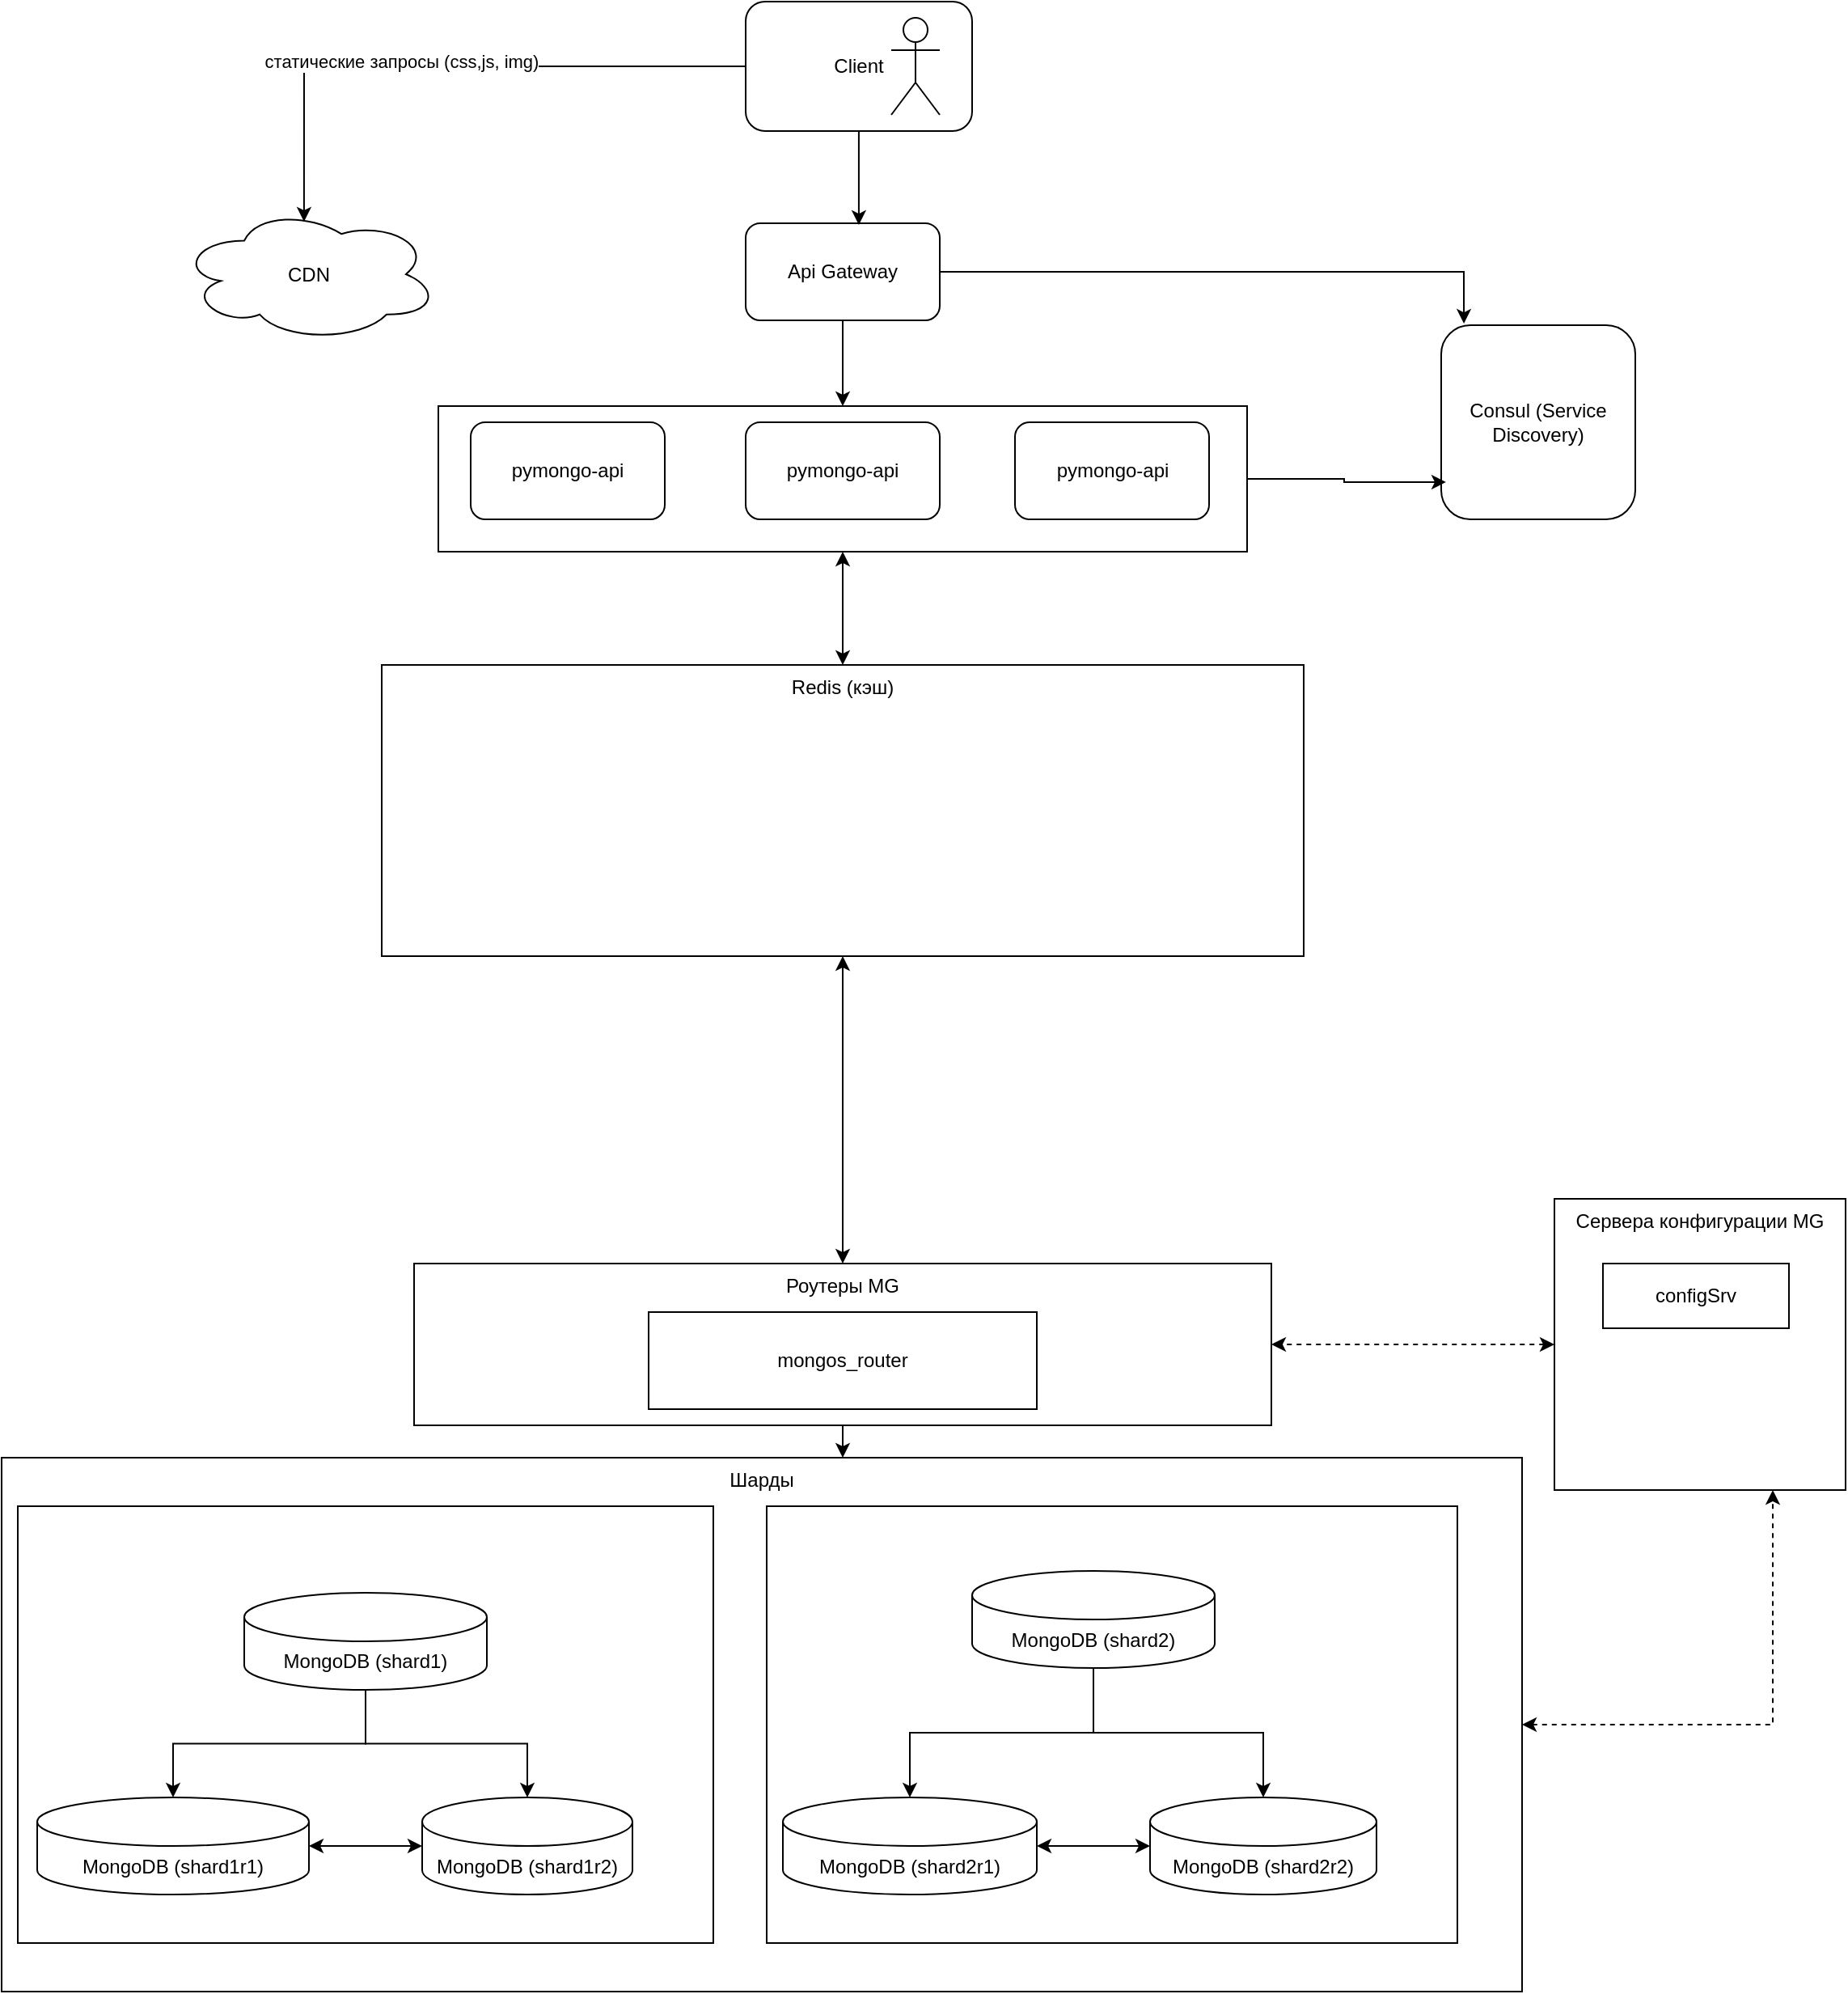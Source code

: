 <mxfile version="24.8.9">
  <diagram name="Page-1" id="-H_mtQnk-PTXWXPvYvuk">
    <mxGraphModel dx="1235" dy="1561" grid="1" gridSize="10" guides="1" tooltips="1" connect="1" arrows="1" fold="1" page="1" pageScale="1" pageWidth="1169" pageHeight="827" math="0" shadow="0">
      <root>
        <mxCell id="0" />
        <mxCell id="1" parent="0" />
        <mxCell id="_E_3jLBZ6nuG1KN7ZyXX-66" value="" style="edgeStyle=orthogonalEdgeStyle;rounded=0;orthogonalLoop=1;jettySize=auto;html=1;startArrow=classic;startFill=1;" edge="1" parent="1" source="_E_3jLBZ6nuG1KN7ZyXX-64" target="_E_3jLBZ6nuG1KN7ZyXX-50">
          <mxGeometry relative="1" as="geometry" />
        </mxCell>
        <mxCell id="_E_3jLBZ6nuG1KN7ZyXX-64" value="" style="rounded=0;whiteSpace=wrap;html=1;" vertex="1" parent="1">
          <mxGeometry x="290" y="-300" width="500" height="90" as="geometry" />
        </mxCell>
        <mxCell id="_E_3jLBZ6nuG1KN7ZyXX-45" style="edgeStyle=orthogonalEdgeStyle;rounded=0;orthogonalLoop=1;jettySize=auto;html=1;entryX=0.75;entryY=1;entryDx=0;entryDy=0;startArrow=classic;startFill=1;dashed=1;" edge="1" parent="1" source="_E_3jLBZ6nuG1KN7ZyXX-29" target="_E_3jLBZ6nuG1KN7ZyXX-11">
          <mxGeometry relative="1" as="geometry" />
        </mxCell>
        <mxCell id="_E_3jLBZ6nuG1KN7ZyXX-29" value="Шарды" style="rounded=0;whiteSpace=wrap;html=1;verticalAlign=top;" vertex="1" parent="1">
          <mxGeometry x="20" y="350" width="940" height="330" as="geometry" />
        </mxCell>
        <mxCell id="_E_3jLBZ6nuG1KN7ZyXX-5" value="" style="rounded=0;whiteSpace=wrap;html=1;labelPosition=center;verticalLabelPosition=middle;align=center;verticalAlign=top;" vertex="1" parent="1">
          <mxGeometry x="30" y="380" width="430" height="270" as="geometry" />
        </mxCell>
        <mxCell id="zA23MoTUsTF4_91t8viU-3" value="pymongo-api" style="rounded=1;whiteSpace=wrap;html=1;" parent="1" vertex="1">
          <mxGeometry x="480" y="-290" width="120" height="60" as="geometry" />
        </mxCell>
        <mxCell id="zA23MoTUsTF4_91t8viU-2" value="MongoDB (shard1)" style="shape=cylinder3;whiteSpace=wrap;html=1;boundedLbl=1;backgroundOutline=1;size=15;" parent="1" vertex="1">
          <mxGeometry x="170" y="433.5" width="150" height="60" as="geometry" />
        </mxCell>
        <mxCell id="_E_3jLBZ6nuG1KN7ZyXX-1" value="Роутеры MG" style="rounded=0;whiteSpace=wrap;html=1;verticalAlign=top;" vertex="1" parent="1">
          <mxGeometry x="275" y="230" width="530" height="100" as="geometry" />
        </mxCell>
        <mxCell id="_E_3jLBZ6nuG1KN7ZyXX-2" value="mongos_router" style="rounded=0;whiteSpace=wrap;html=1;" vertex="1" parent="1">
          <mxGeometry x="420" y="260" width="240" height="60" as="geometry" />
        </mxCell>
        <mxCell id="_E_3jLBZ6nuG1KN7ZyXX-12" style="edgeStyle=orthogonalEdgeStyle;rounded=0;orthogonalLoop=1;jettySize=auto;html=1;entryX=1;entryY=0.5;entryDx=0;entryDy=0;curved=0;startArrow=classic;startFill=1;dashed=1;" edge="1" parent="1" source="_E_3jLBZ6nuG1KN7ZyXX-11" target="_E_3jLBZ6nuG1KN7ZyXX-1">
          <mxGeometry relative="1" as="geometry" />
        </mxCell>
        <mxCell id="_E_3jLBZ6nuG1KN7ZyXX-11" value="Сервера конфигурации MG" style="whiteSpace=wrap;html=1;aspect=fixed;verticalAlign=top;" vertex="1" parent="1">
          <mxGeometry x="980" y="190" width="180" height="180" as="geometry" />
        </mxCell>
        <mxCell id="_E_3jLBZ6nuG1KN7ZyXX-13" value="configSrv" style="rounded=0;whiteSpace=wrap;html=1;" vertex="1" parent="1">
          <mxGeometry x="1010" y="230" width="115" height="40" as="geometry" />
        </mxCell>
        <mxCell id="_E_3jLBZ6nuG1KN7ZyXX-19" value="MongoDB (shard1r1)" style="shape=cylinder3;whiteSpace=wrap;html=1;boundedLbl=1;backgroundOutline=1;size=15;" vertex="1" parent="1">
          <mxGeometry x="42" y="560" width="168" height="60" as="geometry" />
        </mxCell>
        <mxCell id="_E_3jLBZ6nuG1KN7ZyXX-20" value="MongoDB (shard1r2)" style="shape=cylinder3;whiteSpace=wrap;html=1;boundedLbl=1;backgroundOutline=1;size=15;" vertex="1" parent="1">
          <mxGeometry x="280" y="560" width="130" height="60" as="geometry" />
        </mxCell>
        <mxCell id="_E_3jLBZ6nuG1KN7ZyXX-21" value="" style="rounded=0;whiteSpace=wrap;html=1;labelPosition=center;verticalLabelPosition=middle;align=center;verticalAlign=top;" vertex="1" parent="1">
          <mxGeometry x="493" y="380" width="427" height="270" as="geometry" />
        </mxCell>
        <mxCell id="_E_3jLBZ6nuG1KN7ZyXX-39" style="edgeStyle=orthogonalEdgeStyle;rounded=0;orthogonalLoop=1;jettySize=auto;html=1;" edge="1" parent="1" source="_E_3jLBZ6nuG1KN7ZyXX-22" target="_E_3jLBZ6nuG1KN7ZyXX-23">
          <mxGeometry relative="1" as="geometry" />
        </mxCell>
        <mxCell id="_E_3jLBZ6nuG1KN7ZyXX-22" value="MongoDB (shard2)" style="shape=cylinder3;whiteSpace=wrap;html=1;boundedLbl=1;backgroundOutline=1;size=15;" vertex="1" parent="1">
          <mxGeometry x="620" y="420" width="150" height="60" as="geometry" />
        </mxCell>
        <mxCell id="_E_3jLBZ6nuG1KN7ZyXX-23" value="MongoDB (shard2r1)" style="shape=cylinder3;whiteSpace=wrap;html=1;boundedLbl=1;backgroundOutline=1;size=15;" vertex="1" parent="1">
          <mxGeometry x="503" y="560" width="157" height="60" as="geometry" />
        </mxCell>
        <mxCell id="_E_3jLBZ6nuG1KN7ZyXX-24" value="MongoDB (shard2r2)" style="shape=cylinder3;whiteSpace=wrap;html=1;boundedLbl=1;backgroundOutline=1;size=15;" vertex="1" parent="1">
          <mxGeometry x="730" y="560" width="140" height="60" as="geometry" />
        </mxCell>
        <mxCell id="_E_3jLBZ6nuG1KN7ZyXX-34" style="edgeStyle=orthogonalEdgeStyle;rounded=0;orthogonalLoop=1;jettySize=auto;html=1;entryX=0.553;entryY=0;entryDx=0;entryDy=0;entryPerimeter=0;" edge="1" parent="1" source="_E_3jLBZ6nuG1KN7ZyXX-1" target="_E_3jLBZ6nuG1KN7ZyXX-29">
          <mxGeometry relative="1" as="geometry" />
        </mxCell>
        <mxCell id="_E_3jLBZ6nuG1KN7ZyXX-35" style="edgeStyle=orthogonalEdgeStyle;rounded=0;orthogonalLoop=1;jettySize=auto;html=1;entryX=0.5;entryY=0;entryDx=0;entryDy=0;entryPerimeter=0;" edge="1" parent="1" source="zA23MoTUsTF4_91t8viU-2" target="_E_3jLBZ6nuG1KN7ZyXX-19">
          <mxGeometry relative="1" as="geometry" />
        </mxCell>
        <mxCell id="_E_3jLBZ6nuG1KN7ZyXX-37" style="edgeStyle=orthogonalEdgeStyle;rounded=0;orthogonalLoop=1;jettySize=auto;html=1;entryX=0.5;entryY=0;entryDx=0;entryDy=0;entryPerimeter=0;" edge="1" parent="1" source="zA23MoTUsTF4_91t8viU-2" target="_E_3jLBZ6nuG1KN7ZyXX-20">
          <mxGeometry relative="1" as="geometry" />
        </mxCell>
        <mxCell id="_E_3jLBZ6nuG1KN7ZyXX-40" style="edgeStyle=orthogonalEdgeStyle;rounded=0;orthogonalLoop=1;jettySize=auto;html=1;entryX=0.5;entryY=0;entryDx=0;entryDy=0;entryPerimeter=0;" edge="1" parent="1" source="_E_3jLBZ6nuG1KN7ZyXX-22" target="_E_3jLBZ6nuG1KN7ZyXX-24">
          <mxGeometry relative="1" as="geometry" />
        </mxCell>
        <mxCell id="_E_3jLBZ6nuG1KN7ZyXX-52" style="edgeStyle=orthogonalEdgeStyle;rounded=0;orthogonalLoop=1;jettySize=auto;html=1;entryX=0.5;entryY=0;entryDx=0;entryDy=0;startArrow=classic;startFill=1;" edge="1" parent="1" source="_E_3jLBZ6nuG1KN7ZyXX-50" target="_E_3jLBZ6nuG1KN7ZyXX-1">
          <mxGeometry relative="1" as="geometry" />
        </mxCell>
        <mxCell id="_E_3jLBZ6nuG1KN7ZyXX-50" value="Redis (кэш)" style="rounded=0;whiteSpace=wrap;html=1;verticalAlign=top;" vertex="1" parent="1">
          <mxGeometry x="255" y="-140" width="570" height="180" as="geometry" />
        </mxCell>
        <mxCell id="_E_3jLBZ6nuG1KN7ZyXX-54" style="edgeStyle=orthogonalEdgeStyle;rounded=0;orthogonalLoop=1;jettySize=auto;html=1;entryX=0;entryY=0.5;entryDx=0;entryDy=0;entryPerimeter=0;startArrow=classic;startFill=1;" edge="1" parent="1" source="_E_3jLBZ6nuG1KN7ZyXX-19" target="_E_3jLBZ6nuG1KN7ZyXX-20">
          <mxGeometry relative="1" as="geometry" />
        </mxCell>
        <mxCell id="_E_3jLBZ6nuG1KN7ZyXX-55" style="edgeStyle=orthogonalEdgeStyle;rounded=0;orthogonalLoop=1;jettySize=auto;html=1;entryX=0;entryY=0.5;entryDx=0;entryDy=0;entryPerimeter=0;startArrow=classic;startFill=1;" edge="1" parent="1" source="_E_3jLBZ6nuG1KN7ZyXX-23" target="_E_3jLBZ6nuG1KN7ZyXX-24">
          <mxGeometry relative="1" as="geometry" />
        </mxCell>
        <mxCell id="_E_3jLBZ6nuG1KN7ZyXX-56" value="pymongo-api" style="rounded=1;whiteSpace=wrap;html=1;" vertex="1" parent="1">
          <mxGeometry x="310" y="-290" width="120" height="60" as="geometry" />
        </mxCell>
        <mxCell id="_E_3jLBZ6nuG1KN7ZyXX-57" value="pymongo-api" style="rounded=1;whiteSpace=wrap;html=1;" vertex="1" parent="1">
          <mxGeometry x="646.5" y="-290" width="120" height="60" as="geometry" />
        </mxCell>
        <mxCell id="_E_3jLBZ6nuG1KN7ZyXX-68" style="edgeStyle=orthogonalEdgeStyle;rounded=0;orthogonalLoop=1;jettySize=auto;html=1;entryX=0.5;entryY=0;entryDx=0;entryDy=0;" edge="1" parent="1" source="_E_3jLBZ6nuG1KN7ZyXX-58" target="_E_3jLBZ6nuG1KN7ZyXX-64">
          <mxGeometry relative="1" as="geometry" />
        </mxCell>
        <mxCell id="_E_3jLBZ6nuG1KN7ZyXX-58" value="Api Gateway" style="rounded=1;whiteSpace=wrap;html=1;" vertex="1" parent="1">
          <mxGeometry x="480" y="-413" width="120" height="60" as="geometry" />
        </mxCell>
        <mxCell id="_E_3jLBZ6nuG1KN7ZyXX-59" value="Client" style="rounded=1;whiteSpace=wrap;html=1;" vertex="1" parent="1">
          <mxGeometry x="480" y="-550" width="140" height="80" as="geometry" />
        </mxCell>
        <mxCell id="_E_3jLBZ6nuG1KN7ZyXX-60" value="Consul (Service Discovery)" style="rounded=1;whiteSpace=wrap;html=1;" vertex="1" parent="1">
          <mxGeometry x="910" y="-350" width="120" height="120" as="geometry" />
        </mxCell>
        <mxCell id="_E_3jLBZ6nuG1KN7ZyXX-61" value="" style="shape=umlActor;verticalLabelPosition=bottom;verticalAlign=top;html=1;outlineConnect=0;" vertex="1" parent="1">
          <mxGeometry x="570" y="-540" width="30" height="60" as="geometry" />
        </mxCell>
        <mxCell id="_E_3jLBZ6nuG1KN7ZyXX-62" style="edgeStyle=orthogonalEdgeStyle;rounded=0;orthogonalLoop=1;jettySize=auto;html=1;entryX=0.583;entryY=0.017;entryDx=0;entryDy=0;entryPerimeter=0;" edge="1" parent="1" source="_E_3jLBZ6nuG1KN7ZyXX-59" target="_E_3jLBZ6nuG1KN7ZyXX-58">
          <mxGeometry relative="1" as="geometry" />
        </mxCell>
        <mxCell id="_E_3jLBZ6nuG1KN7ZyXX-63" style="edgeStyle=orthogonalEdgeStyle;rounded=0;orthogonalLoop=1;jettySize=auto;html=1;entryX=0.117;entryY=-0.008;entryDx=0;entryDy=0;entryPerimeter=0;" edge="1" parent="1" source="_E_3jLBZ6nuG1KN7ZyXX-58" target="_E_3jLBZ6nuG1KN7ZyXX-60">
          <mxGeometry relative="1" as="geometry" />
        </mxCell>
        <mxCell id="_E_3jLBZ6nuG1KN7ZyXX-67" style="edgeStyle=orthogonalEdgeStyle;rounded=0;orthogonalLoop=1;jettySize=auto;html=1;entryX=0.025;entryY=0.808;entryDx=0;entryDy=0;entryPerimeter=0;" edge="1" parent="1" source="_E_3jLBZ6nuG1KN7ZyXX-64" target="_E_3jLBZ6nuG1KN7ZyXX-60">
          <mxGeometry relative="1" as="geometry" />
        </mxCell>
        <mxCell id="_E_3jLBZ6nuG1KN7ZyXX-69" value="CDN" style="ellipse;shape=cloud;whiteSpace=wrap;html=1;" vertex="1" parent="1">
          <mxGeometry x="130" y="-423" width="160" height="83" as="geometry" />
        </mxCell>
        <mxCell id="_E_3jLBZ6nuG1KN7ZyXX-71" style="edgeStyle=orthogonalEdgeStyle;rounded=0;orthogonalLoop=1;jettySize=auto;html=1;entryX=0.481;entryY=0.108;entryDx=0;entryDy=0;entryPerimeter=0;" edge="1" parent="1" source="_E_3jLBZ6nuG1KN7ZyXX-59" target="_E_3jLBZ6nuG1KN7ZyXX-69">
          <mxGeometry relative="1" as="geometry" />
        </mxCell>
        <mxCell id="_E_3jLBZ6nuG1KN7ZyXX-72" value="статические запросы (css,js, img)" style="edgeLabel;html=1;align=center;verticalAlign=middle;resizable=0;points=[];" vertex="1" connectable="0" parent="_E_3jLBZ6nuG1KN7ZyXX-71">
          <mxGeometry x="0.155" y="-3" relative="1" as="geometry">
            <mxPoint as="offset" />
          </mxGeometry>
        </mxCell>
      </root>
    </mxGraphModel>
  </diagram>
</mxfile>

